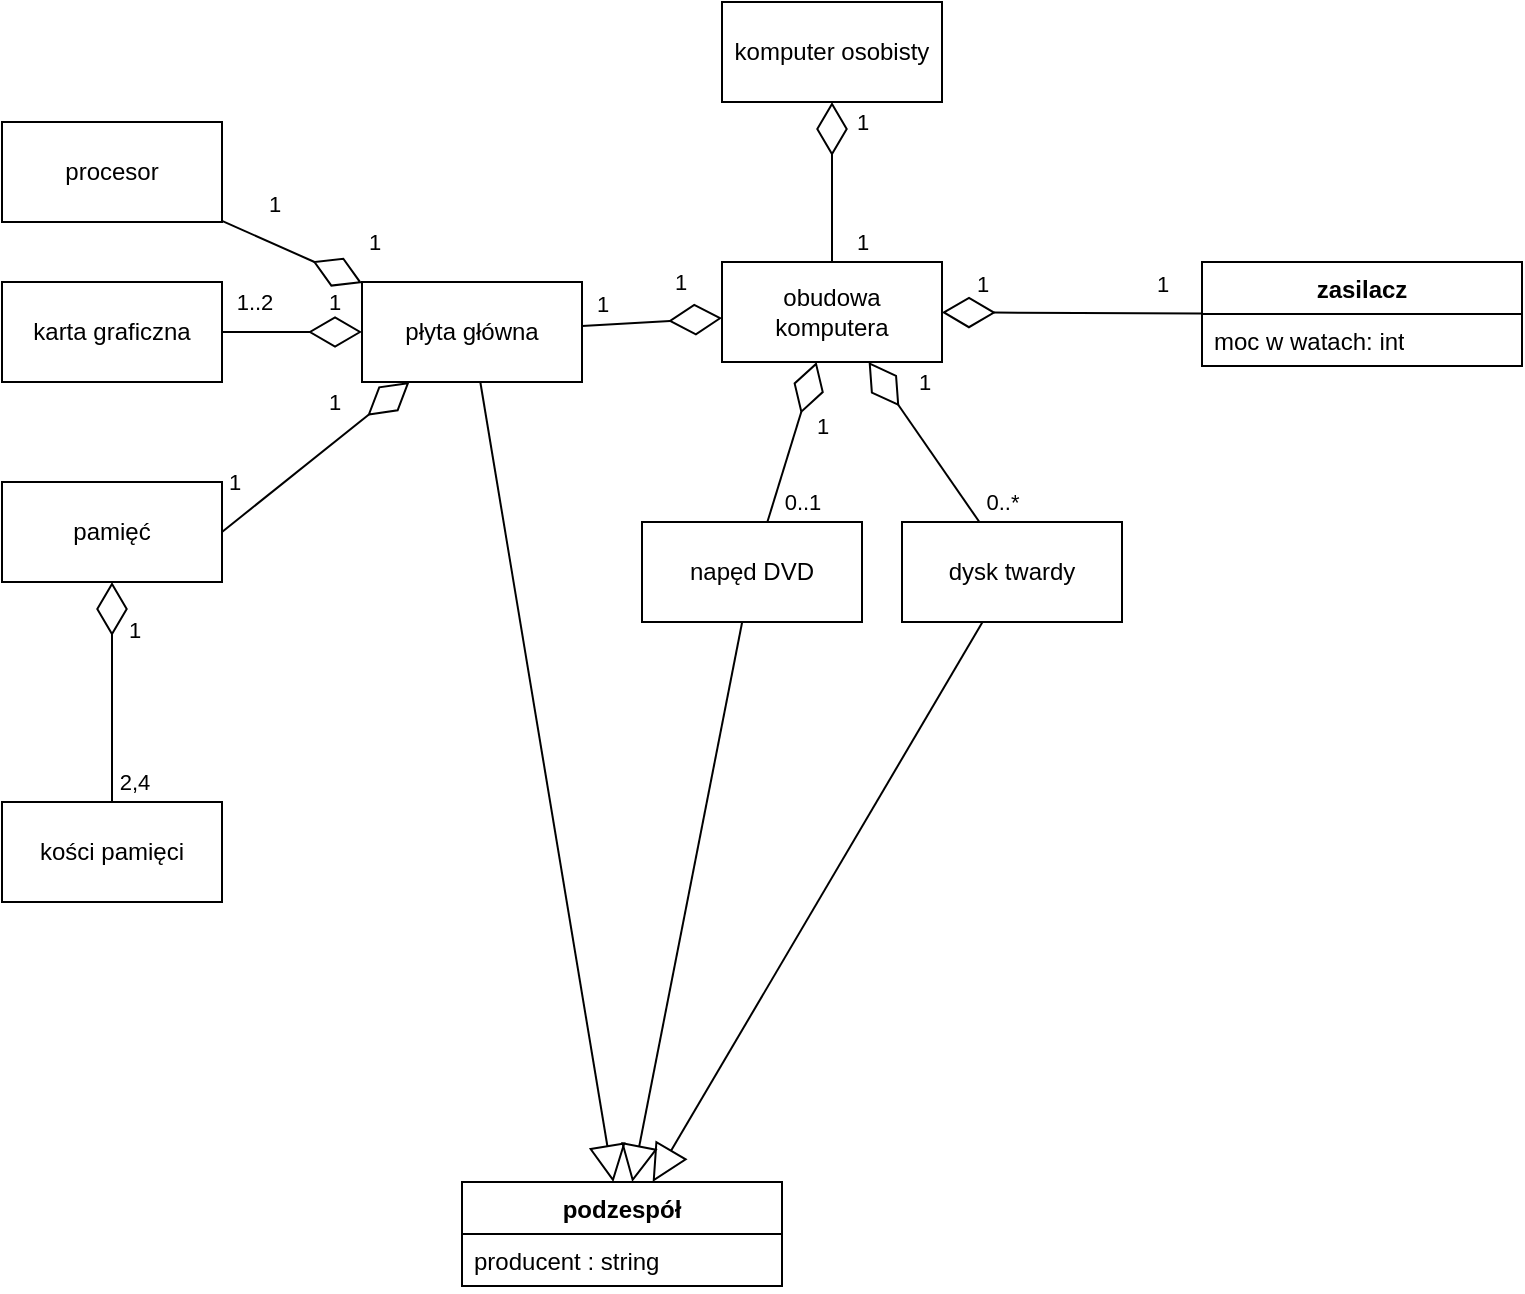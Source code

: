 <mxfile version="24.0.4" type="github">
  <diagram name="Strona-1" id="k4wG8rdyzVOUg__-qcGp">
    <mxGraphModel dx="1434" dy="1915" grid="1" gridSize="10" guides="1" tooltips="1" connect="1" arrows="1" fold="1" page="1" pageScale="1" pageWidth="827" pageHeight="1169" math="0" shadow="0">
      <root>
        <mxCell id="0" />
        <mxCell id="1" parent="0" />
        <mxCell id="OLvUHy5Bq71fVK9JaxhM-1" value="komputer osobisty" style="html=1;whiteSpace=wrap;" vertex="1" parent="1">
          <mxGeometry x="394" y="-190" width="110" height="50" as="geometry" />
        </mxCell>
        <mxCell id="OLvUHy5Bq71fVK9JaxhM-2" value="płyta główna" style="html=1;whiteSpace=wrap;" vertex="1" parent="1">
          <mxGeometry x="214" y="-50" width="110" height="50" as="geometry" />
        </mxCell>
        <mxCell id="OLvUHy5Bq71fVK9JaxhM-3" value="procesor" style="html=1;whiteSpace=wrap;" vertex="1" parent="1">
          <mxGeometry x="34" y="-130" width="110" height="50" as="geometry" />
        </mxCell>
        <mxCell id="OLvUHy5Bq71fVK9JaxhM-4" value="karta graficzna" style="html=1;whiteSpace=wrap;" vertex="1" parent="1">
          <mxGeometry x="34" y="-50" width="110" height="50" as="geometry" />
        </mxCell>
        <mxCell id="OLvUHy5Bq71fVK9JaxhM-5" value="pamięć" style="html=1;whiteSpace=wrap;" vertex="1" parent="1">
          <mxGeometry x="34" y="50" width="110" height="50" as="geometry" />
        </mxCell>
        <mxCell id="OLvUHy5Bq71fVK9JaxhM-6" value="kości pamięci" style="html=1;whiteSpace=wrap;" vertex="1" parent="1">
          <mxGeometry x="34" y="210" width="110" height="50" as="geometry" />
        </mxCell>
        <mxCell id="OLvUHy5Bq71fVK9JaxhM-7" value="dysk twardy" style="html=1;whiteSpace=wrap;" vertex="1" parent="1">
          <mxGeometry x="484" y="70" width="110" height="50" as="geometry" />
        </mxCell>
        <mxCell id="OLvUHy5Bq71fVK9JaxhM-9" value="napęd DVD" style="html=1;whiteSpace=wrap;" vertex="1" parent="1">
          <mxGeometry x="354" y="70" width="110" height="50" as="geometry" />
        </mxCell>
        <mxCell id="OLvUHy5Bq71fVK9JaxhM-10" value="obudowa komputera" style="html=1;whiteSpace=wrap;" vertex="1" parent="1">
          <mxGeometry x="394" y="-60" width="110" height="50" as="geometry" />
        </mxCell>
        <mxCell id="OLvUHy5Bq71fVK9JaxhM-12" value="podzespół" style="swimlane;fontStyle=1;align=center;verticalAlign=top;childLayout=stackLayout;horizontal=1;startSize=26;horizontalStack=0;resizeParent=1;resizeParentMax=0;resizeLast=0;collapsible=1;marginBottom=0;whiteSpace=wrap;html=1;" vertex="1" parent="1">
          <mxGeometry x="264" y="400" width="160" height="52" as="geometry" />
        </mxCell>
        <mxCell id="OLvUHy5Bq71fVK9JaxhM-13" value="producent : string" style="text;strokeColor=none;fillColor=none;align=left;verticalAlign=top;spacingLeft=4;spacingRight=4;overflow=hidden;rotatable=0;points=[[0,0.5],[1,0.5]];portConstraint=eastwest;whiteSpace=wrap;html=1;" vertex="1" parent="OLvUHy5Bq71fVK9JaxhM-12">
          <mxGeometry y="26" width="160" height="26" as="geometry" />
        </mxCell>
        <mxCell id="OLvUHy5Bq71fVK9JaxhM-16" value="zasilacz" style="swimlane;fontStyle=1;align=center;verticalAlign=top;childLayout=stackLayout;horizontal=1;startSize=26;horizontalStack=0;resizeParent=1;resizeParentMax=0;resizeLast=0;collapsible=1;marginBottom=0;whiteSpace=wrap;html=1;" vertex="1" parent="1">
          <mxGeometry x="634" y="-60" width="160" height="52" as="geometry" />
        </mxCell>
        <mxCell id="OLvUHy5Bq71fVK9JaxhM-17" value="moc w watach: int" style="text;strokeColor=none;fillColor=none;align=left;verticalAlign=top;spacingLeft=4;spacingRight=4;overflow=hidden;rotatable=0;points=[[0,0.5],[1,0.5]];portConstraint=eastwest;whiteSpace=wrap;html=1;" vertex="1" parent="OLvUHy5Bq71fVK9JaxhM-16">
          <mxGeometry y="26" width="160" height="26" as="geometry" />
        </mxCell>
        <mxCell id="OLvUHy5Bq71fVK9JaxhM-18" value="" style="endArrow=diamondThin;endFill=0;endSize=24;html=1;rounded=0;" edge="1" parent="1" source="OLvUHy5Bq71fVK9JaxhM-10" target="OLvUHy5Bq71fVK9JaxhM-1">
          <mxGeometry width="160" relative="1" as="geometry">
            <mxPoint x="604" y="130" as="sourcePoint" />
            <mxPoint x="454" y="-130" as="targetPoint" />
          </mxGeometry>
        </mxCell>
        <mxCell id="OLvUHy5Bq71fVK9JaxhM-32" value="1" style="edgeLabel;html=1;align=center;verticalAlign=middle;resizable=0;points=[];" vertex="1" connectable="0" parent="OLvUHy5Bq71fVK9JaxhM-18">
          <mxGeometry x="0.55" relative="1" as="geometry">
            <mxPoint x="15" y="-8" as="offset" />
          </mxGeometry>
        </mxCell>
        <mxCell id="OLvUHy5Bq71fVK9JaxhM-33" value="1" style="edgeLabel;html=1;align=center;verticalAlign=middle;resizable=0;points=[];" vertex="1" connectable="0" parent="OLvUHy5Bq71fVK9JaxhM-18">
          <mxGeometry x="-0.475" relative="1" as="geometry">
            <mxPoint x="15" y="11" as="offset" />
          </mxGeometry>
        </mxCell>
        <mxCell id="OLvUHy5Bq71fVK9JaxhM-19" value="" style="endArrow=diamondThin;endFill=0;endSize=24;html=1;rounded=0;" edge="1" parent="1" source="OLvUHy5Bq71fVK9JaxhM-16" target="OLvUHy5Bq71fVK9JaxhM-10">
          <mxGeometry width="160" relative="1" as="geometry">
            <mxPoint x="684" y="30" as="sourcePoint" />
            <mxPoint x="692" y="-110" as="targetPoint" />
          </mxGeometry>
        </mxCell>
        <mxCell id="OLvUHy5Bq71fVK9JaxhM-34" value="1" style="edgeLabel;html=1;align=center;verticalAlign=middle;resizable=0;points=[];" vertex="1" connectable="0" parent="OLvUHy5Bq71fVK9JaxhM-19">
          <mxGeometry x="0.477" y="2" relative="1" as="geometry">
            <mxPoint x="-14" y="-17" as="offset" />
          </mxGeometry>
        </mxCell>
        <mxCell id="OLvUHy5Bq71fVK9JaxhM-35" value="1" style="edgeLabel;html=1;align=center;verticalAlign=middle;resizable=0;points=[];" vertex="1" connectable="0" parent="OLvUHy5Bq71fVK9JaxhM-19">
          <mxGeometry x="-0.015" y="-1" relative="1" as="geometry">
            <mxPoint x="44" y="-14" as="offset" />
          </mxGeometry>
        </mxCell>
        <mxCell id="OLvUHy5Bq71fVK9JaxhM-20" value="" style="endArrow=diamondThin;endFill=0;endSize=24;html=1;rounded=0;" edge="1" parent="1" source="OLvUHy5Bq71fVK9JaxhM-2" target="OLvUHy5Bq71fVK9JaxhM-10">
          <mxGeometry width="160" relative="1" as="geometry">
            <mxPoint x="310" y="-120" as="sourcePoint" />
            <mxPoint x="299" y="-150" as="targetPoint" />
          </mxGeometry>
        </mxCell>
        <mxCell id="OLvUHy5Bq71fVK9JaxhM-36" value="1" style="edgeLabel;html=1;align=center;verticalAlign=middle;resizable=0;points=[];" vertex="1" connectable="0" parent="OLvUHy5Bq71fVK9JaxhM-20">
          <mxGeometry x="0.397" y="-2" relative="1" as="geometry">
            <mxPoint y="-21" as="offset" />
          </mxGeometry>
        </mxCell>
        <mxCell id="OLvUHy5Bq71fVK9JaxhM-37" value="1" style="edgeLabel;html=1;align=center;verticalAlign=middle;resizable=0;points=[];" vertex="1" connectable="0" parent="OLvUHy5Bq71fVK9JaxhM-20">
          <mxGeometry x="-0.199" relative="1" as="geometry">
            <mxPoint x="-18" y="-10" as="offset" />
          </mxGeometry>
        </mxCell>
        <mxCell id="OLvUHy5Bq71fVK9JaxhM-21" value="" style="endArrow=diamondThin;endFill=0;endSize=24;html=1;rounded=0;" edge="1" parent="1">
          <mxGeometry width="160" relative="1" as="geometry">
            <mxPoint x="522.692" y="70" as="sourcePoint" />
            <mxPoint x="467.308" y="-10" as="targetPoint" />
          </mxGeometry>
        </mxCell>
        <mxCell id="OLvUHy5Bq71fVK9JaxhM-40" value="1" style="edgeLabel;html=1;align=center;verticalAlign=middle;resizable=0;points=[];" vertex="1" connectable="0" parent="OLvUHy5Bq71fVK9JaxhM-21">
          <mxGeometry x="-0.582" y="-2" relative="1" as="geometry">
            <mxPoint x="-18" y="-52" as="offset" />
          </mxGeometry>
        </mxCell>
        <mxCell id="OLvUHy5Bq71fVK9JaxhM-41" value="0..*" style="edgeLabel;html=1;align=center;verticalAlign=middle;resizable=0;points=[];" vertex="1" connectable="0" parent="OLvUHy5Bq71fVK9JaxhM-21">
          <mxGeometry x="-0.696" relative="1" as="geometry">
            <mxPoint x="20" y="2" as="offset" />
          </mxGeometry>
        </mxCell>
        <mxCell id="OLvUHy5Bq71fVK9JaxhM-22" value="" style="endArrow=diamondThin;endFill=0;endSize=24;html=1;rounded=0;" edge="1" parent="1" source="OLvUHy5Bq71fVK9JaxhM-3" target="OLvUHy5Bq71fVK9JaxhM-2">
          <mxGeometry width="160" relative="1" as="geometry">
            <mxPoint x="544" y="250" as="sourcePoint" />
            <mxPoint x="552" y="110" as="targetPoint" />
          </mxGeometry>
        </mxCell>
        <mxCell id="OLvUHy5Bq71fVK9JaxhM-42" value="1" style="edgeLabel;html=1;align=center;verticalAlign=middle;resizable=0;points=[];" vertex="1" connectable="0" parent="OLvUHy5Bq71fVK9JaxhM-22">
          <mxGeometry x="0.317" relative="1" as="geometry">
            <mxPoint x="30" y="-10" as="offset" />
          </mxGeometry>
        </mxCell>
        <mxCell id="OLvUHy5Bq71fVK9JaxhM-43" value="1" style="edgeLabel;html=1;align=center;verticalAlign=middle;resizable=0;points=[];" vertex="1" connectable="0" parent="OLvUHy5Bq71fVK9JaxhM-22">
          <mxGeometry x="0.23" y="2" relative="1" as="geometry">
            <mxPoint x="-18" y="-26" as="offset" />
          </mxGeometry>
        </mxCell>
        <mxCell id="OLvUHy5Bq71fVK9JaxhM-23" value="" style="endArrow=diamondThin;endFill=0;endSize=24;html=1;rounded=0;" edge="1" parent="1" source="OLvUHy5Bq71fVK9JaxhM-4" target="OLvUHy5Bq71fVK9JaxhM-2">
          <mxGeometry width="160" relative="1" as="geometry">
            <mxPoint x="604" y="260" as="sourcePoint" />
            <mxPoint x="612" y="120" as="targetPoint" />
          </mxGeometry>
        </mxCell>
        <mxCell id="OLvUHy5Bq71fVK9JaxhM-44" value="1" style="edgeLabel;html=1;align=center;verticalAlign=middle;resizable=0;points=[];" vertex="1" connectable="0" parent="OLvUHy5Bq71fVK9JaxhM-23">
          <mxGeometry x="0.6" y="1" relative="1" as="geometry">
            <mxPoint y="-14" as="offset" />
          </mxGeometry>
        </mxCell>
        <mxCell id="OLvUHy5Bq71fVK9JaxhM-45" value="1..2" style="edgeLabel;html=1;align=center;verticalAlign=middle;resizable=0;points=[];" vertex="1" connectable="0" parent="OLvUHy5Bq71fVK9JaxhM-23">
          <mxGeometry x="0.057" relative="1" as="geometry">
            <mxPoint x="-21" y="-15" as="offset" />
          </mxGeometry>
        </mxCell>
        <mxCell id="OLvUHy5Bq71fVK9JaxhM-24" value="" style="endArrow=diamondThin;endFill=0;endSize=24;html=1;rounded=0;" edge="1" parent="1" source="OLvUHy5Bq71fVK9JaxhM-9" target="OLvUHy5Bq71fVK9JaxhM-10">
          <mxGeometry width="160" relative="1" as="geometry">
            <mxPoint x="744" y="280" as="sourcePoint" />
            <mxPoint x="812" y="300" as="targetPoint" />
          </mxGeometry>
        </mxCell>
        <mxCell id="OLvUHy5Bq71fVK9JaxhM-38" value="1" style="edgeLabel;html=1;align=center;verticalAlign=middle;resizable=0;points=[];" vertex="1" connectable="0" parent="OLvUHy5Bq71fVK9JaxhM-24">
          <mxGeometry x="0.218" y="-2" relative="1" as="geometry">
            <mxPoint x="10" as="offset" />
          </mxGeometry>
        </mxCell>
        <mxCell id="OLvUHy5Bq71fVK9JaxhM-39" value="0..1" style="edgeLabel;html=1;align=center;verticalAlign=middle;resizable=0;points=[];" vertex="1" connectable="0" parent="OLvUHy5Bq71fVK9JaxhM-24">
          <mxGeometry x="-0.575" relative="1" as="geometry">
            <mxPoint x="12" y="7" as="offset" />
          </mxGeometry>
        </mxCell>
        <mxCell id="OLvUHy5Bq71fVK9JaxhM-26" value="" style="endArrow=diamondThin;endFill=0;endSize=24;html=1;rounded=0;exitX=1;exitY=0.5;exitDx=0;exitDy=0;" edge="1" parent="1" source="OLvUHy5Bq71fVK9JaxhM-5" target="OLvUHy5Bq71fVK9JaxhM-2">
          <mxGeometry width="160" relative="1" as="geometry">
            <mxPoint x="254" y="290" as="sourcePoint" />
            <mxPoint x="262" y="150" as="targetPoint" />
          </mxGeometry>
        </mxCell>
        <mxCell id="OLvUHy5Bq71fVK9JaxhM-48" value="1" style="edgeLabel;html=1;align=center;verticalAlign=middle;resizable=0;points=[];" vertex="1" connectable="0" parent="OLvUHy5Bq71fVK9JaxhM-26">
          <mxGeometry x="-0.495" y="3" relative="1" as="geometry">
            <mxPoint x="34" y="-44" as="offset" />
          </mxGeometry>
        </mxCell>
        <mxCell id="OLvUHy5Bq71fVK9JaxhM-49" value="1" style="edgeLabel;html=1;align=center;verticalAlign=middle;resizable=0;points=[];" vertex="1" connectable="0" parent="OLvUHy5Bq71fVK9JaxhM-26">
          <mxGeometry x="-0.711" y="-2" relative="1" as="geometry">
            <mxPoint x="-9" y="-16" as="offset" />
          </mxGeometry>
        </mxCell>
        <mxCell id="OLvUHy5Bq71fVK9JaxhM-27" value="" style="endArrow=diamondThin;endFill=0;endSize=24;html=1;rounded=0;" edge="1" parent="1" source="OLvUHy5Bq71fVK9JaxhM-6" target="OLvUHy5Bq71fVK9JaxhM-5">
          <mxGeometry width="160" relative="1" as="geometry">
            <mxPoint x="255" y="340" as="sourcePoint" />
            <mxPoint x="263" y="200" as="targetPoint" />
          </mxGeometry>
        </mxCell>
        <mxCell id="OLvUHy5Bq71fVK9JaxhM-46" value="1" style="edgeLabel;html=1;align=center;verticalAlign=middle;resizable=0;points=[];" vertex="1" connectable="0" parent="OLvUHy5Bq71fVK9JaxhM-27">
          <mxGeometry x="0.564" relative="1" as="geometry">
            <mxPoint x="11" as="offset" />
          </mxGeometry>
        </mxCell>
        <mxCell id="OLvUHy5Bq71fVK9JaxhM-47" value="2,4" style="edgeLabel;html=1;align=center;verticalAlign=middle;resizable=0;points=[];" vertex="1" connectable="0" parent="OLvUHy5Bq71fVK9JaxhM-27">
          <mxGeometry x="-0.636" y="-4" relative="1" as="geometry">
            <mxPoint x="7" y="10" as="offset" />
          </mxGeometry>
        </mxCell>
        <mxCell id="OLvUHy5Bq71fVK9JaxhM-28" value="" style="endArrow=block;endSize=16;endFill=0;html=1;rounded=0;" edge="1" parent="1" source="OLvUHy5Bq71fVK9JaxhM-2" target="OLvUHy5Bq71fVK9JaxhM-12">
          <mxGeometry width="160" relative="1" as="geometry">
            <mxPoint x="514" y="180" as="sourcePoint" />
            <mxPoint x="674" y="180" as="targetPoint" />
          </mxGeometry>
        </mxCell>
        <mxCell id="OLvUHy5Bq71fVK9JaxhM-29" value="" style="endArrow=block;endSize=16;endFill=0;html=1;rounded=0;" edge="1" parent="1" source="OLvUHy5Bq71fVK9JaxhM-9" target="OLvUHy5Bq71fVK9JaxhM-12">
          <mxGeometry width="160" relative="1" as="geometry">
            <mxPoint x="524" y="190" as="sourcePoint" />
            <mxPoint x="684" y="190" as="targetPoint" />
          </mxGeometry>
        </mxCell>
        <mxCell id="OLvUHy5Bq71fVK9JaxhM-30" value="" style="endArrow=block;endSize=16;endFill=0;html=1;rounded=0;" edge="1" parent="1" source="OLvUHy5Bq71fVK9JaxhM-7" target="OLvUHy5Bq71fVK9JaxhM-12">
          <mxGeometry width="160" relative="1" as="geometry">
            <mxPoint x="534" y="200" as="sourcePoint" />
            <mxPoint x="694" y="200" as="targetPoint" />
          </mxGeometry>
        </mxCell>
      </root>
    </mxGraphModel>
  </diagram>
</mxfile>
